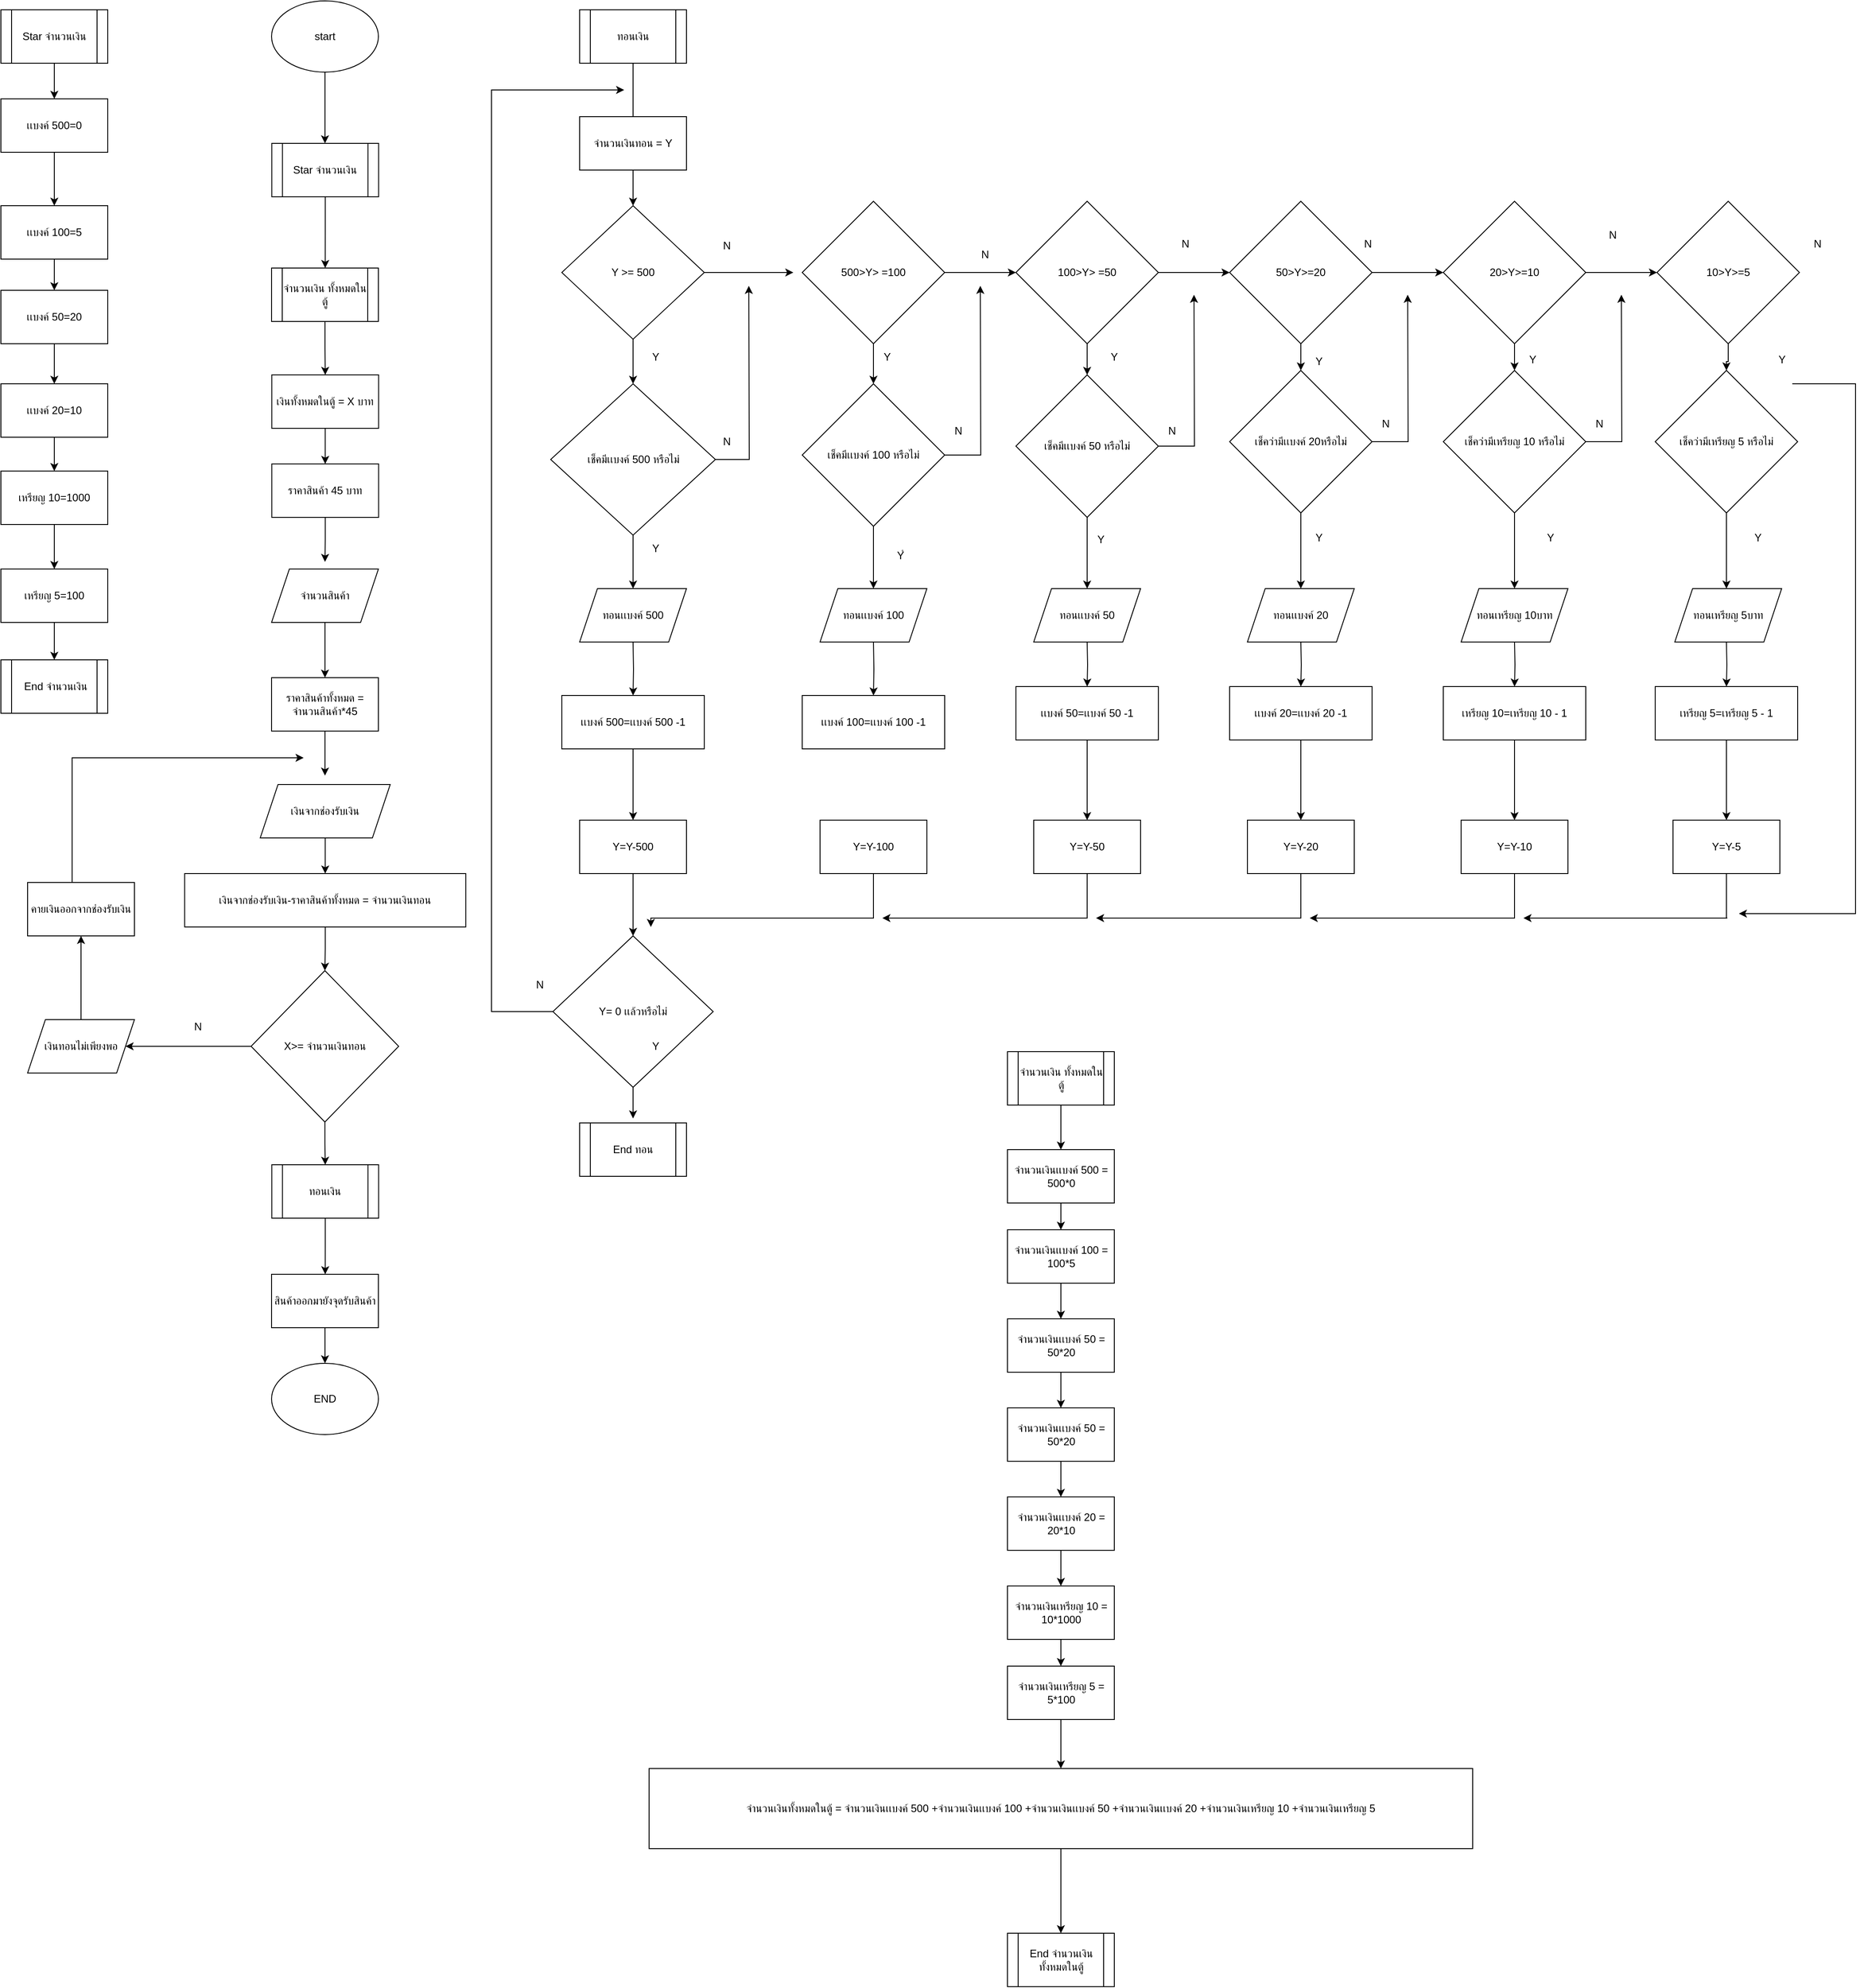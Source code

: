 <mxfile version="24.6.4" type="github">
  <diagram name="Page-1" id="G4vYwJMkSUFZsZ-7Ytyq">
    <mxGraphModel dx="1500" dy="796" grid="1" gridSize="10" guides="1" tooltips="1" connect="1" arrows="1" fold="1" page="1" pageScale="1" pageWidth="827" pageHeight="1169" math="0" shadow="0">
      <root>
        <mxCell id="0" />
        <mxCell id="1" parent="0" />
        <mxCell id="uVNRc2Ksovg0whGI7YB_-4" value="" style="edgeStyle=orthogonalEdgeStyle;rounded=0;orthogonalLoop=1;jettySize=auto;html=1;" edge="1" parent="1" source="uVNRc2Ksovg0whGI7YB_-1">
          <mxGeometry relative="1" as="geometry">
            <mxPoint x="414" y="170" as="targetPoint" />
          </mxGeometry>
        </mxCell>
        <mxCell id="uVNRc2Ksovg0whGI7YB_-1" value="start" style="ellipse;whiteSpace=wrap;html=1;" vertex="1" parent="1">
          <mxGeometry x="354" y="10" width="120" height="80" as="geometry" />
        </mxCell>
        <mxCell id="uVNRc2Ksovg0whGI7YB_-34" value="" style="edgeStyle=orthogonalEdgeStyle;rounded=0;orthogonalLoop=1;jettySize=auto;html=1;" edge="1" parent="1" source="uVNRc2Ksovg0whGI7YB_-31" target="uVNRc2Ksovg0whGI7YB_-33">
          <mxGeometry relative="1" as="geometry" />
        </mxCell>
        <mxCell id="uVNRc2Ksovg0whGI7YB_-31" value="เงินทั้งหมดในตู้ = X บาท" style="whiteSpace=wrap;html=1;" vertex="1" parent="1">
          <mxGeometry x="354.25" y="430" width="120" height="60" as="geometry" />
        </mxCell>
        <mxCell id="uVNRc2Ksovg0whGI7YB_-276" value="" style="edgeStyle=orthogonalEdgeStyle;rounded=0;orthogonalLoop=1;jettySize=auto;html=1;" edge="1" parent="1" source="uVNRc2Ksovg0whGI7YB_-33">
          <mxGeometry relative="1" as="geometry">
            <mxPoint x="414.0" y="640.0" as="targetPoint" />
          </mxGeometry>
        </mxCell>
        <mxCell id="uVNRc2Ksovg0whGI7YB_-33" value="ราคาสินค้า 45 บาท" style="whiteSpace=wrap;html=1;" vertex="1" parent="1">
          <mxGeometry x="354.25" y="530" width="120" height="60" as="geometry" />
        </mxCell>
        <mxCell id="uVNRc2Ksovg0whGI7YB_-58" value="" style="edgeStyle=orthogonalEdgeStyle;rounded=0;orthogonalLoop=1;jettySize=auto;html=1;" edge="1" parent="1" source="uVNRc2Ksovg0whGI7YB_-56">
          <mxGeometry relative="1" as="geometry">
            <mxPoint x="760" y="150" as="targetPoint" />
          </mxGeometry>
        </mxCell>
        <mxCell id="uVNRc2Ksovg0whGI7YB_-56" value="ทอนเงิน" style="shape=process;whiteSpace=wrap;html=1;backgroundOutline=1;" vertex="1" parent="1">
          <mxGeometry x="700" y="20" width="120" height="60" as="geometry" />
        </mxCell>
        <mxCell id="uVNRc2Ksovg0whGI7YB_-73" value="" style="edgeStyle=orthogonalEdgeStyle;rounded=0;orthogonalLoop=1;jettySize=auto;html=1;" edge="1" parent="1" source="uVNRc2Ksovg0whGI7YB_-59" target="uVNRc2Ksovg0whGI7YB_-72">
          <mxGeometry relative="1" as="geometry" />
        </mxCell>
        <mxCell id="uVNRc2Ksovg0whGI7YB_-59" value="จำนวนเงินทอน = Y" style="rounded=0;whiteSpace=wrap;html=1;" vertex="1" parent="1">
          <mxGeometry x="700" y="140" width="120" height="60" as="geometry" />
        </mxCell>
        <mxCell id="uVNRc2Ksovg0whGI7YB_-75" value="" style="edgeStyle=orthogonalEdgeStyle;rounded=0;orthogonalLoop=1;jettySize=auto;html=1;" edge="1" parent="1" source="uVNRc2Ksovg0whGI7YB_-60">
          <mxGeometry relative="1" as="geometry">
            <mxPoint x="760" y="670.0" as="targetPoint" />
          </mxGeometry>
        </mxCell>
        <mxCell id="uVNRc2Ksovg0whGI7YB_-85" style="edgeStyle=orthogonalEdgeStyle;rounded=0;orthogonalLoop=1;jettySize=auto;html=1;" edge="1" parent="1" source="uVNRc2Ksovg0whGI7YB_-60">
          <mxGeometry relative="1" as="geometry">
            <mxPoint x="890" y="330" as="targetPoint" />
          </mxGeometry>
        </mxCell>
        <mxCell id="uVNRc2Ksovg0whGI7YB_-60" value="เช็คมีเเบงค์ 500 หรือไม่" style="rhombus;whiteSpace=wrap;html=1;rounded=0;" vertex="1" parent="1">
          <mxGeometry x="667.5" y="440" width="185" height="170" as="geometry" />
        </mxCell>
        <mxCell id="uVNRc2Ksovg0whGI7YB_-284" value="" style="edgeStyle=orthogonalEdgeStyle;rounded=0;orthogonalLoop=1;jettySize=auto;html=1;" edge="1" parent="1" target="uVNRc2Ksovg0whGI7YB_-282">
          <mxGeometry relative="1" as="geometry">
            <mxPoint x="760" y="730.0" as="sourcePoint" />
          </mxGeometry>
        </mxCell>
        <mxCell id="uVNRc2Ksovg0whGI7YB_-77" value="" style="edgeStyle=orthogonalEdgeStyle;rounded=0;orthogonalLoop=1;jettySize=auto;html=1;" edge="1" parent="1" source="uVNRc2Ksovg0whGI7YB_-64" target="uVNRc2Ksovg0whGI7YB_-68">
          <mxGeometry relative="1" as="geometry" />
        </mxCell>
        <mxCell id="uVNRc2Ksovg0whGI7YB_-64" value="Y=Y-500" style="whiteSpace=wrap;html=1;rounded=0;" vertex="1" parent="1">
          <mxGeometry x="700" y="930" width="120" height="60" as="geometry" />
        </mxCell>
        <mxCell id="uVNRc2Ksovg0whGI7YB_-81" value="" style="edgeStyle=orthogonalEdgeStyle;rounded=0;orthogonalLoop=1;jettySize=auto;html=1;" edge="1" parent="1" source="uVNRc2Ksovg0whGI7YB_-68">
          <mxGeometry relative="1" as="geometry">
            <mxPoint x="760" y="1265" as="targetPoint" />
          </mxGeometry>
        </mxCell>
        <mxCell id="uVNRc2Ksovg0whGI7YB_-82" style="edgeStyle=orthogonalEdgeStyle;rounded=0;orthogonalLoop=1;jettySize=auto;html=1;" edge="1" parent="1" source="uVNRc2Ksovg0whGI7YB_-68">
          <mxGeometry relative="1" as="geometry">
            <mxPoint x="750" y="110" as="targetPoint" />
            <Array as="points">
              <mxPoint x="601" y="1145" />
              <mxPoint x="601" y="110" />
            </Array>
          </mxGeometry>
        </mxCell>
        <mxCell id="uVNRc2Ksovg0whGI7YB_-68" value="Y= 0 เเล้วหรือไม่" style="rhombus;whiteSpace=wrap;html=1;" vertex="1" parent="1">
          <mxGeometry x="670" y="1060" width="180" height="170" as="geometry" />
        </mxCell>
        <mxCell id="uVNRc2Ksovg0whGI7YB_-74" value="" style="edgeStyle=orthogonalEdgeStyle;rounded=0;orthogonalLoop=1;jettySize=auto;html=1;" edge="1" parent="1" source="uVNRc2Ksovg0whGI7YB_-72" target="uVNRc2Ksovg0whGI7YB_-60">
          <mxGeometry relative="1" as="geometry" />
        </mxCell>
        <mxCell id="uVNRc2Ksovg0whGI7YB_-83" style="edgeStyle=orthogonalEdgeStyle;rounded=0;orthogonalLoop=1;jettySize=auto;html=1;" edge="1" parent="1" source="uVNRc2Ksovg0whGI7YB_-72">
          <mxGeometry relative="1" as="geometry">
            <mxPoint x="940" y="315" as="targetPoint" />
          </mxGeometry>
        </mxCell>
        <mxCell id="uVNRc2Ksovg0whGI7YB_-72" value="Y &amp;gt;= 500" style="rhombus;whiteSpace=wrap;html=1;rounded=0;" vertex="1" parent="1">
          <mxGeometry x="680" y="240" width="160" height="150" as="geometry" />
        </mxCell>
        <mxCell id="uVNRc2Ksovg0whGI7YB_-91" value="" style="edgeStyle=orthogonalEdgeStyle;rounded=0;orthogonalLoop=1;jettySize=auto;html=1;" edge="1" parent="1" source="uVNRc2Ksovg0whGI7YB_-84" target="uVNRc2Ksovg0whGI7YB_-90">
          <mxGeometry relative="1" as="geometry" />
        </mxCell>
        <mxCell id="uVNRc2Ksovg0whGI7YB_-93" value="" style="edgeStyle=orthogonalEdgeStyle;rounded=0;orthogonalLoop=1;jettySize=auto;html=1;" edge="1" parent="1" source="uVNRc2Ksovg0whGI7YB_-84" target="uVNRc2Ksovg0whGI7YB_-92">
          <mxGeometry relative="1" as="geometry" />
        </mxCell>
        <mxCell id="uVNRc2Ksovg0whGI7YB_-84" value="500&amp;gt;Y&amp;gt; =100" style="rhombus;whiteSpace=wrap;html=1;" vertex="1" parent="1">
          <mxGeometry x="950" y="235" width="160" height="160" as="geometry" />
        </mxCell>
        <mxCell id="uVNRc2Ksovg0whGI7YB_-86" value="N" style="text;html=1;align=center;verticalAlign=middle;resizable=0;points=[];autosize=1;strokeColor=none;fillColor=none;" vertex="1" parent="1">
          <mxGeometry x="850" y="490" width="30" height="30" as="geometry" />
        </mxCell>
        <mxCell id="uVNRc2Ksovg0whGI7YB_-87" value="Y" style="text;html=1;align=center;verticalAlign=middle;resizable=0;points=[];autosize=1;strokeColor=none;fillColor=none;" vertex="1" parent="1">
          <mxGeometry x="770" y="610" width="30" height="30" as="geometry" />
        </mxCell>
        <mxCell id="uVNRc2Ksovg0whGI7YB_-88" value="Y" style="text;html=1;align=center;verticalAlign=middle;resizable=0;points=[];autosize=1;strokeColor=none;fillColor=none;" vertex="1" parent="1">
          <mxGeometry x="770" y="395" width="30" height="30" as="geometry" />
        </mxCell>
        <mxCell id="uVNRc2Ksovg0whGI7YB_-89" value="N" style="text;html=1;align=center;verticalAlign=middle;resizable=0;points=[];autosize=1;strokeColor=none;fillColor=none;" vertex="1" parent="1">
          <mxGeometry x="850" y="270" width="30" height="30" as="geometry" />
        </mxCell>
        <mxCell id="uVNRc2Ksovg0whGI7YB_-94" style="edgeStyle=orthogonalEdgeStyle;rounded=0;orthogonalLoop=1;jettySize=auto;html=1;" edge="1" parent="1" source="uVNRc2Ksovg0whGI7YB_-90">
          <mxGeometry relative="1" as="geometry">
            <mxPoint x="1150" y="330" as="targetPoint" />
          </mxGeometry>
        </mxCell>
        <mxCell id="uVNRc2Ksovg0whGI7YB_-98" value="" style="edgeStyle=orthogonalEdgeStyle;rounded=0;orthogonalLoop=1;jettySize=auto;html=1;" edge="1" parent="1" source="uVNRc2Ksovg0whGI7YB_-90">
          <mxGeometry relative="1" as="geometry">
            <mxPoint x="1030" y="670.0" as="targetPoint" />
          </mxGeometry>
        </mxCell>
        <mxCell id="uVNRc2Ksovg0whGI7YB_-90" value="เช็คมีเเบงค์ 100 หรือไม่" style="rhombus;whiteSpace=wrap;html=1;" vertex="1" parent="1">
          <mxGeometry x="950" y="440" width="160" height="160" as="geometry" />
        </mxCell>
        <mxCell id="uVNRc2Ksovg0whGI7YB_-106" value="" style="edgeStyle=orthogonalEdgeStyle;rounded=0;orthogonalLoop=1;jettySize=auto;html=1;" edge="1" parent="1" source="uVNRc2Ksovg0whGI7YB_-92" target="uVNRc2Ksovg0whGI7YB_-105">
          <mxGeometry relative="1" as="geometry" />
        </mxCell>
        <mxCell id="uVNRc2Ksovg0whGI7YB_-113" value="" style="edgeStyle=orthogonalEdgeStyle;rounded=0;orthogonalLoop=1;jettySize=auto;html=1;" edge="1" parent="1" source="uVNRc2Ksovg0whGI7YB_-92" target="uVNRc2Ksovg0whGI7YB_-112">
          <mxGeometry relative="1" as="geometry" />
        </mxCell>
        <mxCell id="uVNRc2Ksovg0whGI7YB_-92" value="100&amp;gt;Y&amp;gt; =50" style="rhombus;whiteSpace=wrap;html=1;" vertex="1" parent="1">
          <mxGeometry x="1190" y="235" width="160" height="160" as="geometry" />
        </mxCell>
        <mxCell id="uVNRc2Ksovg0whGI7YB_-95" value="N" style="text;html=1;align=center;verticalAlign=middle;resizable=0;points=[];autosize=1;strokeColor=none;fillColor=none;" vertex="1" parent="1">
          <mxGeometry x="1110" y="478" width="30" height="30" as="geometry" />
        </mxCell>
        <mxCell id="uVNRc2Ksovg0whGI7YB_-96" value="N" style="text;html=1;align=center;verticalAlign=middle;resizable=0;points=[];autosize=1;strokeColor=none;fillColor=none;" vertex="1" parent="1">
          <mxGeometry x="1140" y="280" width="30" height="30" as="geometry" />
        </mxCell>
        <mxCell id="uVNRc2Ksovg0whGI7YB_-301" value="" style="edgeStyle=orthogonalEdgeStyle;rounded=0;orthogonalLoop=1;jettySize=auto;html=1;" edge="1" parent="1" target="uVNRc2Ksovg0whGI7YB_-288">
          <mxGeometry relative="1" as="geometry">
            <mxPoint x="1030" y="730.0" as="sourcePoint" />
          </mxGeometry>
        </mxCell>
        <mxCell id="uVNRc2Ksovg0whGI7YB_-99" value="Yํ" style="text;html=1;align=center;verticalAlign=middle;resizable=0;points=[];autosize=1;strokeColor=none;fillColor=none;" vertex="1" parent="1">
          <mxGeometry x="1045" y="618" width="30" height="30" as="geometry" />
        </mxCell>
        <mxCell id="uVNRc2Ksovg0whGI7YB_-286" style="edgeStyle=orthogonalEdgeStyle;rounded=0;orthogonalLoop=1;jettySize=auto;html=1;" edge="1" parent="1" source="uVNRc2Ksovg0whGI7YB_-100">
          <mxGeometry relative="1" as="geometry">
            <mxPoint x="780" y="1050" as="targetPoint" />
            <Array as="points">
              <mxPoint x="1030" y="1040" />
              <mxPoint x="780" y="1040" />
            </Array>
          </mxGeometry>
        </mxCell>
        <mxCell id="uVNRc2Ksovg0whGI7YB_-100" value="Y=Y-100" style="whiteSpace=wrap;html=1;" vertex="1" parent="1">
          <mxGeometry x="970" y="930" width="120" height="60" as="geometry" />
        </mxCell>
        <mxCell id="uVNRc2Ksovg0whGI7YB_-103" value="N" style="text;html=1;align=center;verticalAlign=middle;resizable=0;points=[];autosize=1;strokeColor=none;fillColor=none;" vertex="1" parent="1">
          <mxGeometry x="640" y="1100" width="30" height="30" as="geometry" />
        </mxCell>
        <mxCell id="uVNRc2Ksovg0whGI7YB_-104" value="Y" style="text;html=1;align=center;verticalAlign=middle;resizable=0;points=[];autosize=1;strokeColor=none;fillColor=none;" vertex="1" parent="1">
          <mxGeometry x="770" y="1169" width="30" height="30" as="geometry" />
        </mxCell>
        <mxCell id="uVNRc2Ksovg0whGI7YB_-108" value="" style="edgeStyle=orthogonalEdgeStyle;rounded=0;orthogonalLoop=1;jettySize=auto;html=1;" edge="1" parent="1" source="uVNRc2Ksovg0whGI7YB_-105">
          <mxGeometry relative="1" as="geometry">
            <mxPoint x="1270" y="670.0" as="targetPoint" />
          </mxGeometry>
        </mxCell>
        <mxCell id="uVNRc2Ksovg0whGI7YB_-121" style="edgeStyle=orthogonalEdgeStyle;rounded=0;orthogonalLoop=1;jettySize=auto;html=1;" edge="1" parent="1" source="uVNRc2Ksovg0whGI7YB_-105">
          <mxGeometry relative="1" as="geometry">
            <mxPoint x="1390" y="340" as="targetPoint" />
          </mxGeometry>
        </mxCell>
        <mxCell id="uVNRc2Ksovg0whGI7YB_-105" value="เช็คมีเเบงค์ 50 หรือไม่" style="rhombus;whiteSpace=wrap;html=1;" vertex="1" parent="1">
          <mxGeometry x="1190" y="430" width="160" height="160" as="geometry" />
        </mxCell>
        <mxCell id="uVNRc2Ksovg0whGI7YB_-300" value="" style="edgeStyle=orthogonalEdgeStyle;rounded=0;orthogonalLoop=1;jettySize=auto;html=1;" edge="1" parent="1" target="uVNRc2Ksovg0whGI7YB_-289">
          <mxGeometry relative="1" as="geometry">
            <mxPoint x="1270" y="730.0" as="sourcePoint" />
          </mxGeometry>
        </mxCell>
        <mxCell id="uVNRc2Ksovg0whGI7YB_-111" style="edgeStyle=orthogonalEdgeStyle;rounded=0;orthogonalLoop=1;jettySize=auto;html=1;" edge="1" parent="1" source="uVNRc2Ksovg0whGI7YB_-109">
          <mxGeometry relative="1" as="geometry">
            <mxPoint x="1040" y="1040" as="targetPoint" />
            <Array as="points">
              <mxPoint x="1270" y="1040" />
            </Array>
          </mxGeometry>
        </mxCell>
        <mxCell id="uVNRc2Ksovg0whGI7YB_-109" value="Y=Y-50" style="whiteSpace=wrap;html=1;" vertex="1" parent="1">
          <mxGeometry x="1210" y="930" width="120" height="60" as="geometry" />
        </mxCell>
        <mxCell id="uVNRc2Ksovg0whGI7YB_-124" value="" style="edgeStyle=orthogonalEdgeStyle;rounded=0;orthogonalLoop=1;jettySize=auto;html=1;" edge="1" parent="1" source="uVNRc2Ksovg0whGI7YB_-112" target="uVNRc2Ksovg0whGI7YB_-123">
          <mxGeometry relative="1" as="geometry" />
        </mxCell>
        <mxCell id="uVNRc2Ksovg0whGI7YB_-131" value="" style="edgeStyle=orthogonalEdgeStyle;rounded=0;orthogonalLoop=1;jettySize=auto;html=1;" edge="1" parent="1" source="uVNRc2Ksovg0whGI7YB_-112" target="uVNRc2Ksovg0whGI7YB_-130">
          <mxGeometry relative="1" as="geometry" />
        </mxCell>
        <mxCell id="uVNRc2Ksovg0whGI7YB_-112" value="50&amp;gt;Y&amp;gt;=20" style="rhombus;whiteSpace=wrap;html=1;" vertex="1" parent="1">
          <mxGeometry x="1430" y="235" width="160" height="160" as="geometry" />
        </mxCell>
        <mxCell id="uVNRc2Ksovg0whGI7YB_-122" value="N" style="text;html=1;align=center;verticalAlign=middle;resizable=0;points=[];autosize=1;strokeColor=none;fillColor=none;" vertex="1" parent="1">
          <mxGeometry x="1350" y="478" width="30" height="30" as="geometry" />
        </mxCell>
        <mxCell id="uVNRc2Ksovg0whGI7YB_-126" value="" style="edgeStyle=orthogonalEdgeStyle;rounded=0;orthogonalLoop=1;jettySize=auto;html=1;" edge="1" parent="1" source="uVNRc2Ksovg0whGI7YB_-123">
          <mxGeometry relative="1" as="geometry">
            <mxPoint x="1510" y="670.0" as="targetPoint" />
          </mxGeometry>
        </mxCell>
        <mxCell id="uVNRc2Ksovg0whGI7YB_-134" style="edgeStyle=orthogonalEdgeStyle;rounded=0;orthogonalLoop=1;jettySize=auto;html=1;" edge="1" parent="1" source="uVNRc2Ksovg0whGI7YB_-123">
          <mxGeometry relative="1" as="geometry">
            <mxPoint x="1630" y="340" as="targetPoint" />
          </mxGeometry>
        </mxCell>
        <mxCell id="uVNRc2Ksovg0whGI7YB_-123" value="เช็คว่ามีเเบงค์ 20หรือไม่" style="rhombus;whiteSpace=wrap;html=1;" vertex="1" parent="1">
          <mxGeometry x="1430" y="425" width="160" height="160" as="geometry" />
        </mxCell>
        <mxCell id="uVNRc2Ksovg0whGI7YB_-298" value="" style="edgeStyle=orthogonalEdgeStyle;rounded=0;orthogonalLoop=1;jettySize=auto;html=1;" edge="1" parent="1" target="uVNRc2Ksovg0whGI7YB_-290">
          <mxGeometry relative="1" as="geometry">
            <mxPoint x="1510" y="730.0" as="sourcePoint" />
          </mxGeometry>
        </mxCell>
        <mxCell id="uVNRc2Ksovg0whGI7YB_-129" style="edgeStyle=orthogonalEdgeStyle;rounded=0;orthogonalLoop=1;jettySize=auto;html=1;" edge="1" parent="1" source="uVNRc2Ksovg0whGI7YB_-127">
          <mxGeometry relative="1" as="geometry">
            <mxPoint x="1280" y="1040" as="targetPoint" />
            <Array as="points">
              <mxPoint x="1510" y="1040" />
            </Array>
          </mxGeometry>
        </mxCell>
        <mxCell id="uVNRc2Ksovg0whGI7YB_-127" value="Y=Y-20" style="whiteSpace=wrap;html=1;" vertex="1" parent="1">
          <mxGeometry x="1450" y="930" width="120" height="60" as="geometry" />
        </mxCell>
        <mxCell id="uVNRc2Ksovg0whGI7YB_-133" value="" style="edgeStyle=orthogonalEdgeStyle;rounded=0;orthogonalLoop=1;jettySize=auto;html=1;" edge="1" parent="1" source="uVNRc2Ksovg0whGI7YB_-130" target="uVNRc2Ksovg0whGI7YB_-132">
          <mxGeometry relative="1" as="geometry" />
        </mxCell>
        <mxCell id="uVNRc2Ksovg0whGI7YB_-143" value="" style="edgeStyle=orthogonalEdgeStyle;rounded=0;orthogonalLoop=1;jettySize=auto;html=1;" edge="1" parent="1" source="uVNRc2Ksovg0whGI7YB_-130" target="uVNRc2Ksovg0whGI7YB_-142">
          <mxGeometry relative="1" as="geometry" />
        </mxCell>
        <mxCell id="uVNRc2Ksovg0whGI7YB_-130" value="20&amp;gt;Y&amp;gt;=10" style="rhombus;whiteSpace=wrap;html=1;" vertex="1" parent="1">
          <mxGeometry x="1670" y="235" width="160" height="160" as="geometry" />
        </mxCell>
        <mxCell id="uVNRc2Ksovg0whGI7YB_-138" value="" style="edgeStyle=orthogonalEdgeStyle;rounded=0;orthogonalLoop=1;jettySize=auto;html=1;" edge="1" parent="1" source="uVNRc2Ksovg0whGI7YB_-132">
          <mxGeometry relative="1" as="geometry">
            <mxPoint x="1750" y="670.0" as="targetPoint" />
          </mxGeometry>
        </mxCell>
        <mxCell id="uVNRc2Ksovg0whGI7YB_-144" style="edgeStyle=orthogonalEdgeStyle;rounded=0;orthogonalLoop=1;jettySize=auto;html=1;" edge="1" parent="1" source="uVNRc2Ksovg0whGI7YB_-132">
          <mxGeometry relative="1" as="geometry">
            <mxPoint x="1870" y="340" as="targetPoint" />
          </mxGeometry>
        </mxCell>
        <mxCell id="uVNRc2Ksovg0whGI7YB_-132" value="เช็คว่ามีเหรียญ 10 หรือไม่" style="rhombus;whiteSpace=wrap;html=1;" vertex="1" parent="1">
          <mxGeometry x="1670" y="425" width="160" height="160" as="geometry" />
        </mxCell>
        <mxCell id="uVNRc2Ksovg0whGI7YB_-135" value="N" style="text;html=1;align=center;verticalAlign=middle;resizable=0;points=[];autosize=1;strokeColor=none;fillColor=none;" vertex="1" parent="1">
          <mxGeometry x="1590" y="470" width="30" height="30" as="geometry" />
        </mxCell>
        <mxCell id="uVNRc2Ksovg0whGI7YB_-296" value="" style="edgeStyle=orthogonalEdgeStyle;rounded=0;orthogonalLoop=1;jettySize=auto;html=1;" edge="1" parent="1" target="uVNRc2Ksovg0whGI7YB_-291">
          <mxGeometry relative="1" as="geometry">
            <mxPoint x="1750" y="730.0" as="sourcePoint" />
          </mxGeometry>
        </mxCell>
        <mxCell id="uVNRc2Ksovg0whGI7YB_-141" style="edgeStyle=orthogonalEdgeStyle;rounded=0;orthogonalLoop=1;jettySize=auto;html=1;" edge="1" parent="1" source="uVNRc2Ksovg0whGI7YB_-139">
          <mxGeometry relative="1" as="geometry">
            <mxPoint x="1520" y="1040" as="targetPoint" />
            <Array as="points">
              <mxPoint x="1750" y="1040" />
            </Array>
          </mxGeometry>
        </mxCell>
        <mxCell id="uVNRc2Ksovg0whGI7YB_-139" value="Y=Y-10" style="whiteSpace=wrap;html=1;" vertex="1" parent="1">
          <mxGeometry x="1690" y="930" width="120" height="60" as="geometry" />
        </mxCell>
        <mxCell id="uVNRc2Ksovg0whGI7YB_-147" value="" style="edgeStyle=orthogonalEdgeStyle;rounded=0;orthogonalLoop=1;jettySize=auto;html=1;" edge="1" parent="1" source="uVNRc2Ksovg0whGI7YB_-142" target="uVNRc2Ksovg0whGI7YB_-146">
          <mxGeometry relative="1" as="geometry" />
        </mxCell>
        <mxCell id="uVNRc2Ksovg0whGI7YB_-155" style="edgeStyle=orthogonalEdgeStyle;rounded=0;orthogonalLoop=1;jettySize=auto;html=1;" edge="1" parent="1">
          <mxGeometry relative="1" as="geometry">
            <mxPoint x="2002" y="1034.95" as="targetPoint" />
            <mxPoint x="2061.952" y="439.998" as="sourcePoint" />
            <Array as="points">
              <mxPoint x="2133" y="439.95" />
            </Array>
          </mxGeometry>
        </mxCell>
        <mxCell id="uVNRc2Ksovg0whGI7YB_-142" value="10&amp;gt;Y&amp;gt;=5" style="rhombus;whiteSpace=wrap;html=1;" vertex="1" parent="1">
          <mxGeometry x="1910" y="235" width="160" height="160" as="geometry" />
        </mxCell>
        <mxCell id="uVNRc2Ksovg0whGI7YB_-145" value="N" style="text;html=1;align=center;verticalAlign=middle;resizable=0;points=[];autosize=1;strokeColor=none;fillColor=none;" vertex="1" parent="1">
          <mxGeometry x="1830" y="470" width="30" height="30" as="geometry" />
        </mxCell>
        <mxCell id="uVNRc2Ksovg0whGI7YB_-149" value="" style="edgeStyle=orthogonalEdgeStyle;rounded=0;orthogonalLoop=1;jettySize=auto;html=1;" edge="1" parent="1" source="uVNRc2Ksovg0whGI7YB_-146">
          <mxGeometry relative="1" as="geometry">
            <mxPoint x="1988" y="670.0" as="targetPoint" />
          </mxGeometry>
        </mxCell>
        <mxCell id="uVNRc2Ksovg0whGI7YB_-146" value="เช็คว่ามีเหรียญ 5 หรือไม่" style="rhombus;whiteSpace=wrap;html=1;" vertex="1" parent="1">
          <mxGeometry x="1908" y="425" width="160" height="160" as="geometry" />
        </mxCell>
        <mxCell id="uVNRc2Ksovg0whGI7YB_-294" value="" style="edgeStyle=orthogonalEdgeStyle;rounded=0;orthogonalLoop=1;jettySize=auto;html=1;" edge="1" parent="1" target="uVNRc2Ksovg0whGI7YB_-293">
          <mxGeometry relative="1" as="geometry">
            <mxPoint x="1988" y="730.0" as="sourcePoint" />
          </mxGeometry>
        </mxCell>
        <mxCell id="uVNRc2Ksovg0whGI7YB_-154" style="edgeStyle=orthogonalEdgeStyle;rounded=0;orthogonalLoop=1;jettySize=auto;html=1;" edge="1" parent="1" source="uVNRc2Ksovg0whGI7YB_-150">
          <mxGeometry relative="1" as="geometry">
            <mxPoint x="1760" y="1040" as="targetPoint" />
            <Array as="points">
              <mxPoint x="1988" y="1040" />
              <mxPoint x="1989" y="1040" />
            </Array>
          </mxGeometry>
        </mxCell>
        <mxCell id="uVNRc2Ksovg0whGI7YB_-150" value="Y=Y-5" style="whiteSpace=wrap;html=1;" vertex="1" parent="1">
          <mxGeometry x="1928" y="930" width="120" height="60" as="geometry" />
        </mxCell>
        <mxCell id="uVNRc2Ksovg0whGI7YB_-156" value="END" style="ellipse;whiteSpace=wrap;html=1;" vertex="1" parent="1">
          <mxGeometry x="354" y="1540" width="120" height="80" as="geometry" />
        </mxCell>
        <mxCell id="uVNRc2Ksovg0whGI7YB_-158" value="N" style="text;html=1;align=center;verticalAlign=middle;resizable=0;points=[];autosize=1;strokeColor=none;fillColor=none;" vertex="1" parent="1">
          <mxGeometry x="1365" y="268" width="30" height="30" as="geometry" />
        </mxCell>
        <mxCell id="uVNRc2Ksovg0whGI7YB_-159" value="N" style="text;html=1;align=center;verticalAlign=middle;resizable=0;points=[];autosize=1;strokeColor=none;fillColor=none;" vertex="1" parent="1">
          <mxGeometry x="1570" y="268" width="30" height="30" as="geometry" />
        </mxCell>
        <mxCell id="uVNRc2Ksovg0whGI7YB_-160" value="N" style="text;html=1;align=center;verticalAlign=middle;resizable=0;points=[];autosize=1;strokeColor=none;fillColor=none;" vertex="1" parent="1">
          <mxGeometry x="1845" y="258" width="30" height="30" as="geometry" />
        </mxCell>
        <mxCell id="uVNRc2Ksovg0whGI7YB_-161" value="N" style="text;html=1;align=center;verticalAlign=middle;resizable=0;points=[];autosize=1;strokeColor=none;fillColor=none;" vertex="1" parent="1">
          <mxGeometry x="2075" y="268" width="30" height="30" as="geometry" />
        </mxCell>
        <mxCell id="uVNRc2Ksovg0whGI7YB_-162" value="Y" style="text;html=1;align=center;verticalAlign=middle;resizable=0;points=[];autosize=1;strokeColor=none;fillColor=none;" vertex="1" parent="1">
          <mxGeometry x="2035" y="398" width="30" height="30" as="geometry" />
        </mxCell>
        <mxCell id="uVNRc2Ksovg0whGI7YB_-163" value="Y" style="text;html=1;align=center;verticalAlign=middle;resizable=0;points=[];autosize=1;strokeColor=none;fillColor=none;" vertex="1" parent="1">
          <mxGeometry x="1775" y="598" width="30" height="30" as="geometry" />
        </mxCell>
        <mxCell id="uVNRc2Ksovg0whGI7YB_-164" value="Y" style="text;html=1;align=center;verticalAlign=middle;resizable=0;points=[];autosize=1;strokeColor=none;fillColor=none;" vertex="1" parent="1">
          <mxGeometry x="2008" y="598" width="30" height="30" as="geometry" />
        </mxCell>
        <mxCell id="uVNRc2Ksovg0whGI7YB_-165" value="Y" style="text;html=1;align=center;verticalAlign=middle;resizable=0;points=[];autosize=1;strokeColor=none;fillColor=none;" vertex="1" parent="1">
          <mxGeometry x="1755" y="398" width="30" height="30" as="geometry" />
        </mxCell>
        <mxCell id="uVNRc2Ksovg0whGI7YB_-166" value="Y" style="text;html=1;align=center;verticalAlign=middle;resizable=0;points=[];autosize=1;strokeColor=none;fillColor=none;" vertex="1" parent="1">
          <mxGeometry x="1515" y="400" width="30" height="30" as="geometry" />
        </mxCell>
        <mxCell id="uVNRc2Ksovg0whGI7YB_-167" value="Y" style="text;html=1;align=center;verticalAlign=middle;resizable=0;points=[];autosize=1;strokeColor=none;fillColor=none;" vertex="1" parent="1">
          <mxGeometry x="1515" y="598" width="30" height="30" as="geometry" />
        </mxCell>
        <mxCell id="uVNRc2Ksovg0whGI7YB_-168" value="Y" style="text;html=1;align=center;verticalAlign=middle;resizable=0;points=[];autosize=1;strokeColor=none;fillColor=none;" vertex="1" parent="1">
          <mxGeometry x="1270" y="600" width="30" height="30" as="geometry" />
        </mxCell>
        <mxCell id="uVNRc2Ksovg0whGI7YB_-169" value="Y" style="text;html=1;align=center;verticalAlign=middle;resizable=0;points=[];autosize=1;strokeColor=none;fillColor=none;" vertex="1" parent="1">
          <mxGeometry x="1285" y="395" width="30" height="30" as="geometry" />
        </mxCell>
        <mxCell id="uVNRc2Ksovg0whGI7YB_-170" value="Y" style="text;html=1;align=center;verticalAlign=middle;resizable=0;points=[];autosize=1;strokeColor=none;fillColor=none;" vertex="1" parent="1">
          <mxGeometry x="1030" y="395" width="30" height="30" as="geometry" />
        </mxCell>
        <mxCell id="uVNRc2Ksovg0whGI7YB_-201" value="End ทอน" style="shape=process;whiteSpace=wrap;html=1;backgroundOutline=1;" vertex="1" parent="1">
          <mxGeometry x="700" y="1270" width="120" height="60" as="geometry" />
        </mxCell>
        <mxCell id="uVNRc2Ksovg0whGI7YB_-211" value="" style="edgeStyle=orthogonalEdgeStyle;rounded=0;orthogonalLoop=1;jettySize=auto;html=1;" edge="1" parent="1" source="uVNRc2Ksovg0whGI7YB_-210" target="uVNRc2Ksovg0whGI7YB_-156">
          <mxGeometry relative="1" as="geometry" />
        </mxCell>
        <mxCell id="uVNRc2Ksovg0whGI7YB_-210" value="สินค้าออกมายังจุดรับสินค้า" style="whiteSpace=wrap;html=1;" vertex="1" parent="1">
          <mxGeometry x="354" y="1440" width="120" height="60" as="geometry" />
        </mxCell>
        <mxCell id="uVNRc2Ksovg0whGI7YB_-230" value="" style="edgeStyle=orthogonalEdgeStyle;rounded=0;orthogonalLoop=1;jettySize=auto;html=1;" edge="1" parent="1" source="uVNRc2Ksovg0whGI7YB_-228" target="uVNRc2Ksovg0whGI7YB_-229">
          <mxGeometry relative="1" as="geometry" />
        </mxCell>
        <mxCell id="uVNRc2Ksovg0whGI7YB_-228" value="เเบงค์ 500=0" style="rounded=0;whiteSpace=wrap;html=1;" vertex="1" parent="1">
          <mxGeometry x="50" y="120" width="120" height="60" as="geometry" />
        </mxCell>
        <mxCell id="uVNRc2Ksovg0whGI7YB_-232" value="" style="edgeStyle=orthogonalEdgeStyle;rounded=0;orthogonalLoop=1;jettySize=auto;html=1;" edge="1" parent="1" source="uVNRc2Ksovg0whGI7YB_-229" target="uVNRc2Ksovg0whGI7YB_-231">
          <mxGeometry relative="1" as="geometry" />
        </mxCell>
        <mxCell id="uVNRc2Ksovg0whGI7YB_-229" value="เเบงค์ 100=5" style="rounded=0;whiteSpace=wrap;html=1;" vertex="1" parent="1">
          <mxGeometry x="50" y="240" width="120" height="60" as="geometry" />
        </mxCell>
        <mxCell id="uVNRc2Ksovg0whGI7YB_-234" value="" style="edgeStyle=orthogonalEdgeStyle;rounded=0;orthogonalLoop=1;jettySize=auto;html=1;" edge="1" parent="1" source="uVNRc2Ksovg0whGI7YB_-231" target="uVNRc2Ksovg0whGI7YB_-233">
          <mxGeometry relative="1" as="geometry" />
        </mxCell>
        <mxCell id="uVNRc2Ksovg0whGI7YB_-231" value="เเบงค์ 50=20" style="rounded=0;whiteSpace=wrap;html=1;" vertex="1" parent="1">
          <mxGeometry x="50" y="335" width="120" height="60" as="geometry" />
        </mxCell>
        <mxCell id="uVNRc2Ksovg0whGI7YB_-236" value="" style="edgeStyle=orthogonalEdgeStyle;rounded=0;orthogonalLoop=1;jettySize=auto;html=1;" edge="1" parent="1" source="uVNRc2Ksovg0whGI7YB_-233" target="uVNRc2Ksovg0whGI7YB_-235">
          <mxGeometry relative="1" as="geometry" />
        </mxCell>
        <mxCell id="uVNRc2Ksovg0whGI7YB_-233" value="เเบงค์ 20=10" style="rounded=0;whiteSpace=wrap;html=1;" vertex="1" parent="1">
          <mxGeometry x="50" y="440" width="120" height="60" as="geometry" />
        </mxCell>
        <mxCell id="uVNRc2Ksovg0whGI7YB_-238" value="" style="edgeStyle=orthogonalEdgeStyle;rounded=0;orthogonalLoop=1;jettySize=auto;html=1;" edge="1" parent="1" source="uVNRc2Ksovg0whGI7YB_-235" target="uVNRc2Ksovg0whGI7YB_-237">
          <mxGeometry relative="1" as="geometry" />
        </mxCell>
        <mxCell id="uVNRc2Ksovg0whGI7YB_-235" value="เหรียญ 10=1000" style="rounded=0;whiteSpace=wrap;html=1;" vertex="1" parent="1">
          <mxGeometry x="50" y="538" width="120" height="60" as="geometry" />
        </mxCell>
        <mxCell id="uVNRc2Ksovg0whGI7YB_-243" value="" style="edgeStyle=orthogonalEdgeStyle;rounded=0;orthogonalLoop=1;jettySize=auto;html=1;" edge="1" parent="1" source="uVNRc2Ksovg0whGI7YB_-237" target="uVNRc2Ksovg0whGI7YB_-242">
          <mxGeometry relative="1" as="geometry" />
        </mxCell>
        <mxCell id="uVNRc2Ksovg0whGI7YB_-237" value="เหรียญ 5=100" style="rounded=0;whiteSpace=wrap;html=1;" vertex="1" parent="1">
          <mxGeometry x="50" y="648" width="120" height="60" as="geometry" />
        </mxCell>
        <mxCell id="uVNRc2Ksovg0whGI7YB_-241" style="edgeStyle=orthogonalEdgeStyle;rounded=0;orthogonalLoop=1;jettySize=auto;html=1;exitX=0.5;exitY=1;exitDx=0;exitDy=0;" edge="1" parent="1" source="uVNRc2Ksovg0whGI7YB_-237" target="uVNRc2Ksovg0whGI7YB_-237">
          <mxGeometry relative="1" as="geometry" />
        </mxCell>
        <mxCell id="uVNRc2Ksovg0whGI7YB_-242" value="&amp;nbsp;End จำนวนเงิน" style="shape=process;whiteSpace=wrap;html=1;backgroundOutline=1;rounded=0;" vertex="1" parent="1">
          <mxGeometry x="50" y="750" width="120" height="60" as="geometry" />
        </mxCell>
        <mxCell id="uVNRc2Ksovg0whGI7YB_-245" value="" style="edgeStyle=orthogonalEdgeStyle;rounded=0;orthogonalLoop=1;jettySize=auto;html=1;" edge="1" parent="1" source="uVNRc2Ksovg0whGI7YB_-244" target="uVNRc2Ksovg0whGI7YB_-228">
          <mxGeometry relative="1" as="geometry" />
        </mxCell>
        <mxCell id="uVNRc2Ksovg0whGI7YB_-244" value="Star จำนวนเงิน" style="shape=process;whiteSpace=wrap;html=1;backgroundOutline=1;" vertex="1" parent="1">
          <mxGeometry x="50" y="20" width="120" height="60" as="geometry" />
        </mxCell>
        <mxCell id="uVNRc2Ksovg0whGI7YB_-272" value="" style="edgeStyle=orthogonalEdgeStyle;rounded=0;orthogonalLoop=1;jettySize=auto;html=1;" edge="1" parent="1" source="uVNRc2Ksovg0whGI7YB_-246">
          <mxGeometry relative="1" as="geometry">
            <mxPoint x="414.25" y="310" as="targetPoint" />
          </mxGeometry>
        </mxCell>
        <mxCell id="uVNRc2Ksovg0whGI7YB_-246" value="Star จำนวนเงิน" style="shape=process;whiteSpace=wrap;html=1;backgroundOutline=1;" vertex="1" parent="1">
          <mxGeometry x="354.25" y="170" width="120" height="60" as="geometry" />
        </mxCell>
        <mxCell id="uVNRc2Ksovg0whGI7YB_-250" value="" style="edgeStyle=orthogonalEdgeStyle;rounded=0;orthogonalLoop=1;jettySize=auto;html=1;" edge="1" parent="1" source="uVNRc2Ksovg0whGI7YB_-248">
          <mxGeometry relative="1" as="geometry">
            <mxPoint x="1240.5" y="1300" as="targetPoint" />
          </mxGeometry>
        </mxCell>
        <mxCell id="uVNRc2Ksovg0whGI7YB_-248" value="จำนวนเงิน ทั้งหมดในตู้" style="shape=process;whiteSpace=wrap;html=1;backgroundOutline=1;" vertex="1" parent="1">
          <mxGeometry x="1180.5" y="1190" width="120" height="60" as="geometry" />
        </mxCell>
        <mxCell id="uVNRc2Ksovg0whGI7YB_-254" value="" style="edgeStyle=orthogonalEdgeStyle;rounded=0;orthogonalLoop=1;jettySize=auto;html=1;" edge="1" parent="1" source="uVNRc2Ksovg0whGI7YB_-251" target="uVNRc2Ksovg0whGI7YB_-253">
          <mxGeometry relative="1" as="geometry" />
        </mxCell>
        <mxCell id="uVNRc2Ksovg0whGI7YB_-251" value="จำนวนเงินเเบงค์ 500 = 500*0" style="whiteSpace=wrap;html=1;" vertex="1" parent="1">
          <mxGeometry x="1180.5" y="1300" width="120" height="60" as="geometry" />
        </mxCell>
        <mxCell id="uVNRc2Ksovg0whGI7YB_-256" value="" style="edgeStyle=orthogonalEdgeStyle;rounded=0;orthogonalLoop=1;jettySize=auto;html=1;" edge="1" parent="1" source="uVNRc2Ksovg0whGI7YB_-253" target="uVNRc2Ksovg0whGI7YB_-255">
          <mxGeometry relative="1" as="geometry" />
        </mxCell>
        <mxCell id="uVNRc2Ksovg0whGI7YB_-253" value="จำนวนเงินเเบงค์ 100 = 100*5" style="whiteSpace=wrap;html=1;" vertex="1" parent="1">
          <mxGeometry x="1180.5" y="1390" width="120" height="60" as="geometry" />
        </mxCell>
        <mxCell id="uVNRc2Ksovg0whGI7YB_-258" value="" style="edgeStyle=orthogonalEdgeStyle;rounded=0;orthogonalLoop=1;jettySize=auto;html=1;" edge="1" parent="1" source="uVNRc2Ksovg0whGI7YB_-255" target="uVNRc2Ksovg0whGI7YB_-257">
          <mxGeometry relative="1" as="geometry" />
        </mxCell>
        <mxCell id="uVNRc2Ksovg0whGI7YB_-255" value="จำนวนเงินเเบงค์ 50 = 50*20" style="whiteSpace=wrap;html=1;" vertex="1" parent="1">
          <mxGeometry x="1180.5" y="1490" width="120" height="60" as="geometry" />
        </mxCell>
        <mxCell id="uVNRc2Ksovg0whGI7YB_-260" value="" style="edgeStyle=orthogonalEdgeStyle;rounded=0;orthogonalLoop=1;jettySize=auto;html=1;" edge="1" parent="1" source="uVNRc2Ksovg0whGI7YB_-257" target="uVNRc2Ksovg0whGI7YB_-259">
          <mxGeometry relative="1" as="geometry" />
        </mxCell>
        <mxCell id="uVNRc2Ksovg0whGI7YB_-257" value="จำนวนเงินเเบงค์ 50 = 50*20" style="whiteSpace=wrap;html=1;" vertex="1" parent="1">
          <mxGeometry x="1180.5" y="1590" width="120" height="60" as="geometry" />
        </mxCell>
        <mxCell id="uVNRc2Ksovg0whGI7YB_-262" value="" style="edgeStyle=orthogonalEdgeStyle;rounded=0;orthogonalLoop=1;jettySize=auto;html=1;" edge="1" parent="1" source="uVNRc2Ksovg0whGI7YB_-259" target="uVNRc2Ksovg0whGI7YB_-261">
          <mxGeometry relative="1" as="geometry" />
        </mxCell>
        <mxCell id="uVNRc2Ksovg0whGI7YB_-259" value="จำนวนเงินเเบงค์ 20 = 20*10" style="whiteSpace=wrap;html=1;" vertex="1" parent="1">
          <mxGeometry x="1180.5" y="1690" width="120" height="60" as="geometry" />
        </mxCell>
        <mxCell id="uVNRc2Ksovg0whGI7YB_-264" value="" style="edgeStyle=orthogonalEdgeStyle;rounded=0;orthogonalLoop=1;jettySize=auto;html=1;" edge="1" parent="1" source="uVNRc2Ksovg0whGI7YB_-261" target="uVNRc2Ksovg0whGI7YB_-263">
          <mxGeometry relative="1" as="geometry" />
        </mxCell>
        <mxCell id="uVNRc2Ksovg0whGI7YB_-261" value="จำนวนเงินเหรียญ 10 = 10*1000" style="whiteSpace=wrap;html=1;" vertex="1" parent="1">
          <mxGeometry x="1180.5" y="1790" width="120" height="60" as="geometry" />
        </mxCell>
        <mxCell id="uVNRc2Ksovg0whGI7YB_-268" value="" style="edgeStyle=orthogonalEdgeStyle;rounded=0;orthogonalLoop=1;jettySize=auto;html=1;" edge="1" parent="1" source="uVNRc2Ksovg0whGI7YB_-263" target="uVNRc2Ksovg0whGI7YB_-267">
          <mxGeometry relative="1" as="geometry" />
        </mxCell>
        <mxCell id="uVNRc2Ksovg0whGI7YB_-263" value="จำนวนเงินเหรียญ 5 = 5*100" style="whiteSpace=wrap;html=1;" vertex="1" parent="1">
          <mxGeometry x="1180.5" y="1880" width="120" height="60" as="geometry" />
        </mxCell>
        <mxCell id="uVNRc2Ksovg0whGI7YB_-270" value="" style="edgeStyle=orthogonalEdgeStyle;rounded=0;orthogonalLoop=1;jettySize=auto;html=1;" edge="1" parent="1" source="uVNRc2Ksovg0whGI7YB_-267" target="uVNRc2Ksovg0whGI7YB_-269">
          <mxGeometry relative="1" as="geometry" />
        </mxCell>
        <mxCell id="uVNRc2Ksovg0whGI7YB_-267" value="จำนวนเงินทั้งหมดในตู้ = จำนวนเงินเเบงค์ 500 +จำนวนเงินเเบงค์ 100 +จำนวนเงินเเบงค์ 50 +จำนวนเงินเเบงค์ 20 +จำนวนเงินเหรียญ 10 +จำนวนเงินเหรียญ 5" style="whiteSpace=wrap;html=1;" vertex="1" parent="1">
          <mxGeometry x="778" y="1995" width="925" height="90" as="geometry" />
        </mxCell>
        <mxCell id="uVNRc2Ksovg0whGI7YB_-269" value="End จำนวนเงิน ทั้งหมดในตู้" style="shape=process;whiteSpace=wrap;html=1;backgroundOutline=1;" vertex="1" parent="1">
          <mxGeometry x="1180.5" y="2180" width="120" height="60" as="geometry" />
        </mxCell>
        <mxCell id="uVNRc2Ksovg0whGI7YB_-274" value="" style="edgeStyle=orthogonalEdgeStyle;rounded=0;orthogonalLoop=1;jettySize=auto;html=1;" edge="1" parent="1" source="uVNRc2Ksovg0whGI7YB_-273" target="uVNRc2Ksovg0whGI7YB_-31">
          <mxGeometry relative="1" as="geometry" />
        </mxCell>
        <mxCell id="uVNRc2Ksovg0whGI7YB_-273" value="จำนวนเงิน ทั้งหมดในตู้" style="shape=process;whiteSpace=wrap;html=1;backgroundOutline=1;" vertex="1" parent="1">
          <mxGeometry x="354" y="310" width="120" height="60" as="geometry" />
        </mxCell>
        <mxCell id="uVNRc2Ksovg0whGI7YB_-319" value="" style="edgeStyle=orthogonalEdgeStyle;rounded=0;orthogonalLoop=1;jettySize=auto;html=1;" edge="1" parent="1" source="uVNRc2Ksovg0whGI7YB_-277">
          <mxGeometry relative="1" as="geometry">
            <mxPoint x="414" y="880" as="targetPoint" />
          </mxGeometry>
        </mxCell>
        <mxCell id="uVNRc2Ksovg0whGI7YB_-277" value="ราคาสินค้าทั้งหมด = จำนวนสินค้า*45" style="whiteSpace=wrap;html=1;" vertex="1" parent="1">
          <mxGeometry x="354" y="770" width="120" height="60" as="geometry" />
        </mxCell>
        <mxCell id="uVNRc2Ksovg0whGI7YB_-280" value="" style="edgeStyle=orthogonalEdgeStyle;rounded=0;orthogonalLoop=1;jettySize=auto;html=1;" edge="1" parent="1" source="uVNRc2Ksovg0whGI7YB_-279" target="uVNRc2Ksovg0whGI7YB_-277">
          <mxGeometry relative="1" as="geometry" />
        </mxCell>
        <mxCell id="uVNRc2Ksovg0whGI7YB_-279" value="จำนวนสินค้า" style="shape=parallelogram;perimeter=parallelogramPerimeter;whiteSpace=wrap;html=1;fixedSize=1;" vertex="1" parent="1">
          <mxGeometry x="354" y="648" width="120" height="60" as="geometry" />
        </mxCell>
        <mxCell id="uVNRc2Ksovg0whGI7YB_-285" value="" style="edgeStyle=orthogonalEdgeStyle;rounded=0;orthogonalLoop=1;jettySize=auto;html=1;" edge="1" parent="1" source="uVNRc2Ksovg0whGI7YB_-282" target="uVNRc2Ksovg0whGI7YB_-64">
          <mxGeometry relative="1" as="geometry" />
        </mxCell>
        <mxCell id="uVNRc2Ksovg0whGI7YB_-282" value="เเบงค์ 500=เเบงค์ 500 -1" style="whiteSpace=wrap;html=1;" vertex="1" parent="1">
          <mxGeometry x="680" y="790" width="160" height="60" as="geometry" />
        </mxCell>
        <mxCell id="uVNRc2Ksovg0whGI7YB_-288" value="เเบงค์ 100=เเบงค์ 100 -1" style="whiteSpace=wrap;html=1;" vertex="1" parent="1">
          <mxGeometry x="950" y="790" width="160" height="60" as="geometry" />
        </mxCell>
        <mxCell id="uVNRc2Ksovg0whGI7YB_-302" value="" style="edgeStyle=orthogonalEdgeStyle;rounded=0;orthogonalLoop=1;jettySize=auto;html=1;" edge="1" parent="1" source="uVNRc2Ksovg0whGI7YB_-289" target="uVNRc2Ksovg0whGI7YB_-109">
          <mxGeometry relative="1" as="geometry" />
        </mxCell>
        <mxCell id="uVNRc2Ksovg0whGI7YB_-289" value="เเบงค์ 50=เเบงค์ 50 -1" style="whiteSpace=wrap;html=1;" vertex="1" parent="1">
          <mxGeometry x="1190" y="780" width="160" height="60" as="geometry" />
        </mxCell>
        <mxCell id="uVNRc2Ksovg0whGI7YB_-299" value="" style="edgeStyle=orthogonalEdgeStyle;rounded=0;orthogonalLoop=1;jettySize=auto;html=1;" edge="1" parent="1" source="uVNRc2Ksovg0whGI7YB_-290" target="uVNRc2Ksovg0whGI7YB_-127">
          <mxGeometry relative="1" as="geometry" />
        </mxCell>
        <mxCell id="uVNRc2Ksovg0whGI7YB_-290" value="เเบงค์ 20=เเบงค์ 20 -1" style="whiteSpace=wrap;html=1;" vertex="1" parent="1">
          <mxGeometry x="1430" y="780" width="160" height="60" as="geometry" />
        </mxCell>
        <mxCell id="uVNRc2Ksovg0whGI7YB_-297" value="" style="edgeStyle=orthogonalEdgeStyle;rounded=0;orthogonalLoop=1;jettySize=auto;html=1;" edge="1" parent="1" source="uVNRc2Ksovg0whGI7YB_-291" target="uVNRc2Ksovg0whGI7YB_-139">
          <mxGeometry relative="1" as="geometry" />
        </mxCell>
        <mxCell id="uVNRc2Ksovg0whGI7YB_-291" value="เหรียญ 10=เหรียญ&amp;nbsp;10 - 1" style="whiteSpace=wrap;html=1;" vertex="1" parent="1">
          <mxGeometry x="1670" y="780" width="160" height="60" as="geometry" />
        </mxCell>
        <mxCell id="uVNRc2Ksovg0whGI7YB_-295" value="" style="edgeStyle=orthogonalEdgeStyle;rounded=0;orthogonalLoop=1;jettySize=auto;html=1;" edge="1" parent="1" source="uVNRc2Ksovg0whGI7YB_-293" target="uVNRc2Ksovg0whGI7YB_-150">
          <mxGeometry relative="1" as="geometry" />
        </mxCell>
        <mxCell id="uVNRc2Ksovg0whGI7YB_-293" value="เหรียญ 5=เหรียญ 5 - 1" style="whiteSpace=wrap;html=1;" vertex="1" parent="1">
          <mxGeometry x="1908" y="780" width="160" height="60" as="geometry" />
        </mxCell>
        <mxCell id="uVNRc2Ksovg0whGI7YB_-324" value="" style="edgeStyle=orthogonalEdgeStyle;rounded=0;orthogonalLoop=1;jettySize=auto;html=1;" edge="1" parent="1" source="uVNRc2Ksovg0whGI7YB_-320" target="uVNRc2Ksovg0whGI7YB_-323">
          <mxGeometry relative="1" as="geometry" />
        </mxCell>
        <mxCell id="uVNRc2Ksovg0whGI7YB_-320" value="เงินจากช่องรับเงิน" style="shape=parallelogram;perimeter=parallelogramPerimeter;whiteSpace=wrap;html=1;fixedSize=1;" vertex="1" parent="1">
          <mxGeometry x="341.25" y="890" width="146" height="60" as="geometry" />
        </mxCell>
        <mxCell id="uVNRc2Ksovg0whGI7YB_-326" value="" style="edgeStyle=orthogonalEdgeStyle;rounded=0;orthogonalLoop=1;jettySize=auto;html=1;" edge="1" parent="1" source="uVNRc2Ksovg0whGI7YB_-323" target="uVNRc2Ksovg0whGI7YB_-325">
          <mxGeometry relative="1" as="geometry" />
        </mxCell>
        <mxCell id="uVNRc2Ksovg0whGI7YB_-323" value="เงินจากช่องรับเงิน-ราคาสินค้าทั้งหมด = จำนวนเงินทอน" style="whiteSpace=wrap;html=1;" vertex="1" parent="1">
          <mxGeometry x="256.38" y="990" width="315.75" height="60" as="geometry" />
        </mxCell>
        <mxCell id="uVNRc2Ksovg0whGI7YB_-333" value="" style="edgeStyle=orthogonalEdgeStyle;rounded=0;orthogonalLoop=1;jettySize=auto;html=1;" edge="1" parent="1" source="uVNRc2Ksovg0whGI7YB_-325" target="uVNRc2Ksovg0whGI7YB_-331">
          <mxGeometry relative="1" as="geometry" />
        </mxCell>
        <mxCell id="uVNRc2Ksovg0whGI7YB_-336" value="" style="edgeStyle=orthogonalEdgeStyle;rounded=0;orthogonalLoop=1;jettySize=auto;html=1;" edge="1" parent="1" source="uVNRc2Ksovg0whGI7YB_-325" target="uVNRc2Ksovg0whGI7YB_-335">
          <mxGeometry relative="1" as="geometry" />
        </mxCell>
        <mxCell id="uVNRc2Ksovg0whGI7YB_-325" value="X&amp;gt;= จำนวนเงินทอน" style="rhombus;whiteSpace=wrap;html=1;" vertex="1" parent="1">
          <mxGeometry x="331" y="1099" width="165.75" height="170" as="geometry" />
        </mxCell>
        <mxCell id="uVNRc2Ksovg0whGI7YB_-334" style="edgeStyle=orthogonalEdgeStyle;rounded=0;orthogonalLoop=1;jettySize=auto;html=1;" edge="1" parent="1" source="uVNRc2Ksovg0whGI7YB_-329">
          <mxGeometry relative="1" as="geometry">
            <mxPoint x="390" y="860" as="targetPoint" />
            <Array as="points">
              <mxPoint x="130" y="860" />
              <mxPoint x="140" y="860" />
            </Array>
          </mxGeometry>
        </mxCell>
        <mxCell id="uVNRc2Ksovg0whGI7YB_-329" value="คายเงินออกจากช่องรับเงิน" style="whiteSpace=wrap;html=1;" vertex="1" parent="1">
          <mxGeometry x="80" y="1000" width="120" height="60" as="geometry" />
        </mxCell>
        <mxCell id="uVNRc2Ksovg0whGI7YB_-330" style="edgeStyle=orthogonalEdgeStyle;rounded=0;orthogonalLoop=1;jettySize=auto;html=1;entryX=0.5;entryY=1;entryDx=0;entryDy=0;" edge="1" parent="1" source="uVNRc2Ksovg0whGI7YB_-331" target="uVNRc2Ksovg0whGI7YB_-329">
          <mxGeometry relative="1" as="geometry" />
        </mxCell>
        <mxCell id="uVNRc2Ksovg0whGI7YB_-331" value="เงินทอนไม่เพียงพอ" style="shape=parallelogram;perimeter=parallelogramPerimeter;whiteSpace=wrap;html=1;fixedSize=1;" vertex="1" parent="1">
          <mxGeometry x="80" y="1154" width="120" height="60" as="geometry" />
        </mxCell>
        <mxCell id="uVNRc2Ksovg0whGI7YB_-332" value="N" style="text;html=1;align=center;verticalAlign=middle;resizable=0;points=[];autosize=1;strokeColor=none;fillColor=none;" vertex="1" parent="1">
          <mxGeometry x="256.38" y="1147" width="30" height="30" as="geometry" />
        </mxCell>
        <mxCell id="uVNRc2Ksovg0whGI7YB_-338" value="" style="edgeStyle=orthogonalEdgeStyle;rounded=0;orthogonalLoop=1;jettySize=auto;html=1;" edge="1" parent="1" source="uVNRc2Ksovg0whGI7YB_-335">
          <mxGeometry relative="1" as="geometry">
            <mxPoint x="414.255" y="1440" as="targetPoint" />
          </mxGeometry>
        </mxCell>
        <mxCell id="uVNRc2Ksovg0whGI7YB_-335" value="ทอนเงิน" style="shape=process;whiteSpace=wrap;html=1;backgroundOutline=1;" vertex="1" parent="1">
          <mxGeometry x="354.255" y="1317" width="120" height="60" as="geometry" />
        </mxCell>
        <mxCell id="uVNRc2Ksovg0whGI7YB_-340" value="ทอนเเบงค์ 500&lt;span style=&quot;color: rgba(0, 0, 0, 0); font-family: monospace; font-size: 0px; text-align: start; text-wrap: nowrap;&quot;&gt;%3CmxGraphModel%3E%3Croot%3E%3CmxCell%20id%3D%220%22%2F%3E%3CmxCell%20id%3D%221%22%20parent%3D%220%22%2F%3E%3CmxCell%20id%3D%222%22%20value%3D%22%E0%B8%99%E0%B8%B1%E0%B8%9A%E0%B8%88%E0%B8%B3%E0%B8%99%E0%B8%A7%E0%B8%99%E0%B9%80%E0%B8%87%E0%B8%B4%E0%B8%99%E0%B8%96%E0%B8%AD%E0%B8%99%22%20style%3D%22shape%3Dprocess%3BwhiteSpace%3Dwrap%3Bhtml%3D1%3BbackgroundOutline%3D1%3B%22%20vertex%3D%221%22%20parent%3D%221%22%3E%3CmxGeometry%20x%3D%22354.26%22%20y%3D%221440%22%20width%3D%22120%22%20height%3D%2260%22%20as%3D%22geometry%22%2F%3E%3C%2FmxCell%3E%3C%2Froot%3E%3C%2FmxGraphModel%3E&lt;/span&gt;" style="shape=parallelogram;perimeter=parallelogramPerimeter;whiteSpace=wrap;html=1;fixedSize=1;" vertex="1" parent="1">
          <mxGeometry x="700" y="670" width="120" height="60" as="geometry" />
        </mxCell>
        <mxCell id="uVNRc2Ksovg0whGI7YB_-342" value="ทอนเเบงค์ 100&lt;span style=&quot;color: rgba(0, 0, 0, 0); font-family: monospace; font-size: 0px; text-align: start; text-wrap: nowrap;&quot;&gt;%3CmxGraphModel%3E%3Croot%3E%3CmxCell%20id%3D%220%22%2F%3E%3CmxCell%20id%3D%221%22%20parent%3D%220%22%2F%3E%3CmxCell%20id%3D%222%22%20value%3D%22%E0%B8%99%E0%B8%B1%E0%B8%9A%E0%B8%88%E0%B8%B3%E0%B8%99%E0%B8%A7%E0%B8%99%E0%B9%80%E0%B8%87%E0%B8%B4%E0%B8%99%E0%B8%96%E0%B8%AD%E0%B8%99%22%20style%3D%22shape%3Dprocess%3BwhiteSpace%3Dwrap%3Bhtml%3D1%3BbackgroundOutline%3D1%3B%22%20vertex%3D%221%22%20parent%3D%221%22%3E%3CmxGeometry%20x%3D%22354.26%22%20y%3D%221440%22%20width%3D%22120%22%20height%3D%2260%22%20as%3D%22geometry%22%2F%3E%3C%2FmxCell%3E%3C%2Froot%3E%3C%2FmxGraphModel%3E&lt;/span&gt;" style="shape=parallelogram;perimeter=parallelogramPerimeter;whiteSpace=wrap;html=1;fixedSize=1;" vertex="1" parent="1">
          <mxGeometry x="970" y="670" width="120" height="60" as="geometry" />
        </mxCell>
        <mxCell id="uVNRc2Ksovg0whGI7YB_-343" value="ทอนเเบงค์ 50&lt;span style=&quot;color: rgba(0, 0, 0, 0); font-family: monospace; font-size: 0px; text-align: start; text-wrap: nowrap;&quot;&gt;%3CmxGraphModel%3E%3Croot%3E%3CmxCell%20id%3D%220%22%2F%3E%3CmxCell%20id%3D%221%22%20parent%3D%220%22%2F%3E%3CmxCell%20id%3D%222%22%20value%3D%22%E0%B8%99%E0%B8%B1%E0%B8%9A%E0%B8%88%E0%B8%B3%E0%B8%99%E0%B8%A7%E0%B8%99%E0%B9%80%E0%B8%87%E0%B8%B4%E0%B8%99%E0%B8%96%E0%B8%AD%E0%B8%99%22%20style%3D%22shape%3Dprocess%3BwhiteSpace%3Dwrap%3Bhtml%3D1%3BbackgroundOutline%3D1%3B%22%20vertex%3D%221%22%20parent%3D%221%22%3E%3CmxGeometry%20x%3D%22354.26%22%20y%3D%221440%22%20width%3D%22120%22%20height%3D%2260%22%20as%3D%22geometry%22%2F%3E%3C%2FmxCell%3E%3C%2Froot%3E%3C%2FmxGraphModel%3E&lt;/span&gt;" style="shape=parallelogram;perimeter=parallelogramPerimeter;whiteSpace=wrap;html=1;fixedSize=1;" vertex="1" parent="1">
          <mxGeometry x="1210" y="670" width="120" height="60" as="geometry" />
        </mxCell>
        <mxCell id="uVNRc2Ksovg0whGI7YB_-344" value="ทอนเเบงค์ 20&lt;span style=&quot;color: rgba(0, 0, 0, 0); font-family: monospace; font-size: 0px; text-align: start; text-wrap: nowrap;&quot;&gt;%3CmxGraphModel%3E%3Croot%3E%3CmxCell%20id%3D%220%22%2F%3E%3CmxCell%20id%3D%221%22%20parent%3D%220%22%2F%3E%3CmxCell%20id%3D%222%22%20value%3D%22%E0%B8%99%E0%B8%B1%E0%B8%9A%E0%B8%88%E0%B8%B3%E0%B8%99%E0%B8%A7%E0%B8%99%E0%B9%80%E0%B8%87%E0%B8%B4%E0%B8%99%E0%B8%96%E0%B8%AD%E0%B8%99%22%20style%3D%22shape%3Dprocess%3BwhiteSpace%3Dwrap%3Bhtml%3D1%3BbackgroundOutline%3D1%3B%22%20vertex%3D%221%22%20parent%3D%221%22%3E%3CmxGeometry%20x%3D%22354.26%22%20y%3D%221440%22%20width%3D%22120%22%20height%3D%2260%22%20as%3D%22geometry%22%2F%3E%3C%2FmxCell%3E%3C%2Froot%3E%3C%2FmxGraphModel%3E&lt;/span&gt;" style="shape=parallelogram;perimeter=parallelogramPerimeter;whiteSpace=wrap;html=1;fixedSize=1;" vertex="1" parent="1">
          <mxGeometry x="1450" y="670" width="120" height="60" as="geometry" />
        </mxCell>
        <mxCell id="uVNRc2Ksovg0whGI7YB_-345" value="ทอนเหรียญ 10บาท" style="shape=parallelogram;perimeter=parallelogramPerimeter;whiteSpace=wrap;html=1;fixedSize=1;" vertex="1" parent="1">
          <mxGeometry x="1690" y="670" width="120" height="60" as="geometry" />
        </mxCell>
        <mxCell id="uVNRc2Ksovg0whGI7YB_-346" value="ทอนเหรียญ 5บาท" style="shape=parallelogram;perimeter=parallelogramPerimeter;whiteSpace=wrap;html=1;fixedSize=1;" vertex="1" parent="1">
          <mxGeometry x="1930" y="670" width="120" height="60" as="geometry" />
        </mxCell>
      </root>
    </mxGraphModel>
  </diagram>
</mxfile>
